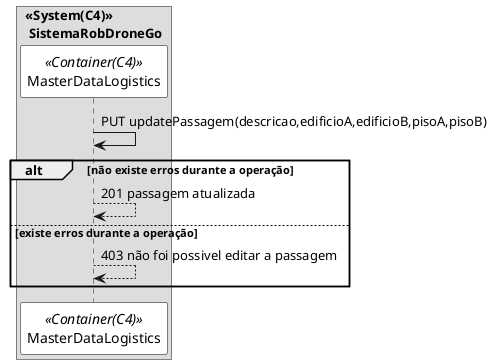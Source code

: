 @startuml vp2

skinparam sequence {
ParticipantBorderColor black
ParticipantBackgroundColor white
}

box "<<System(C4)>>\n SistemaRobDroneGo"
participant MasterDataLogistics as mdl <<Container(C4)>>
mdl -> mdl: PUT updatePassagem(descricao,edificioA,edificioB,pisoA,pisoB)
alt não existe erros durante a operação
mdl --> mdl: 201 passagem atualizada
else existe erros durante a operação
mdl --> mdl: 403 não foi possivel editar a passagem
end 

end box

@enduml
